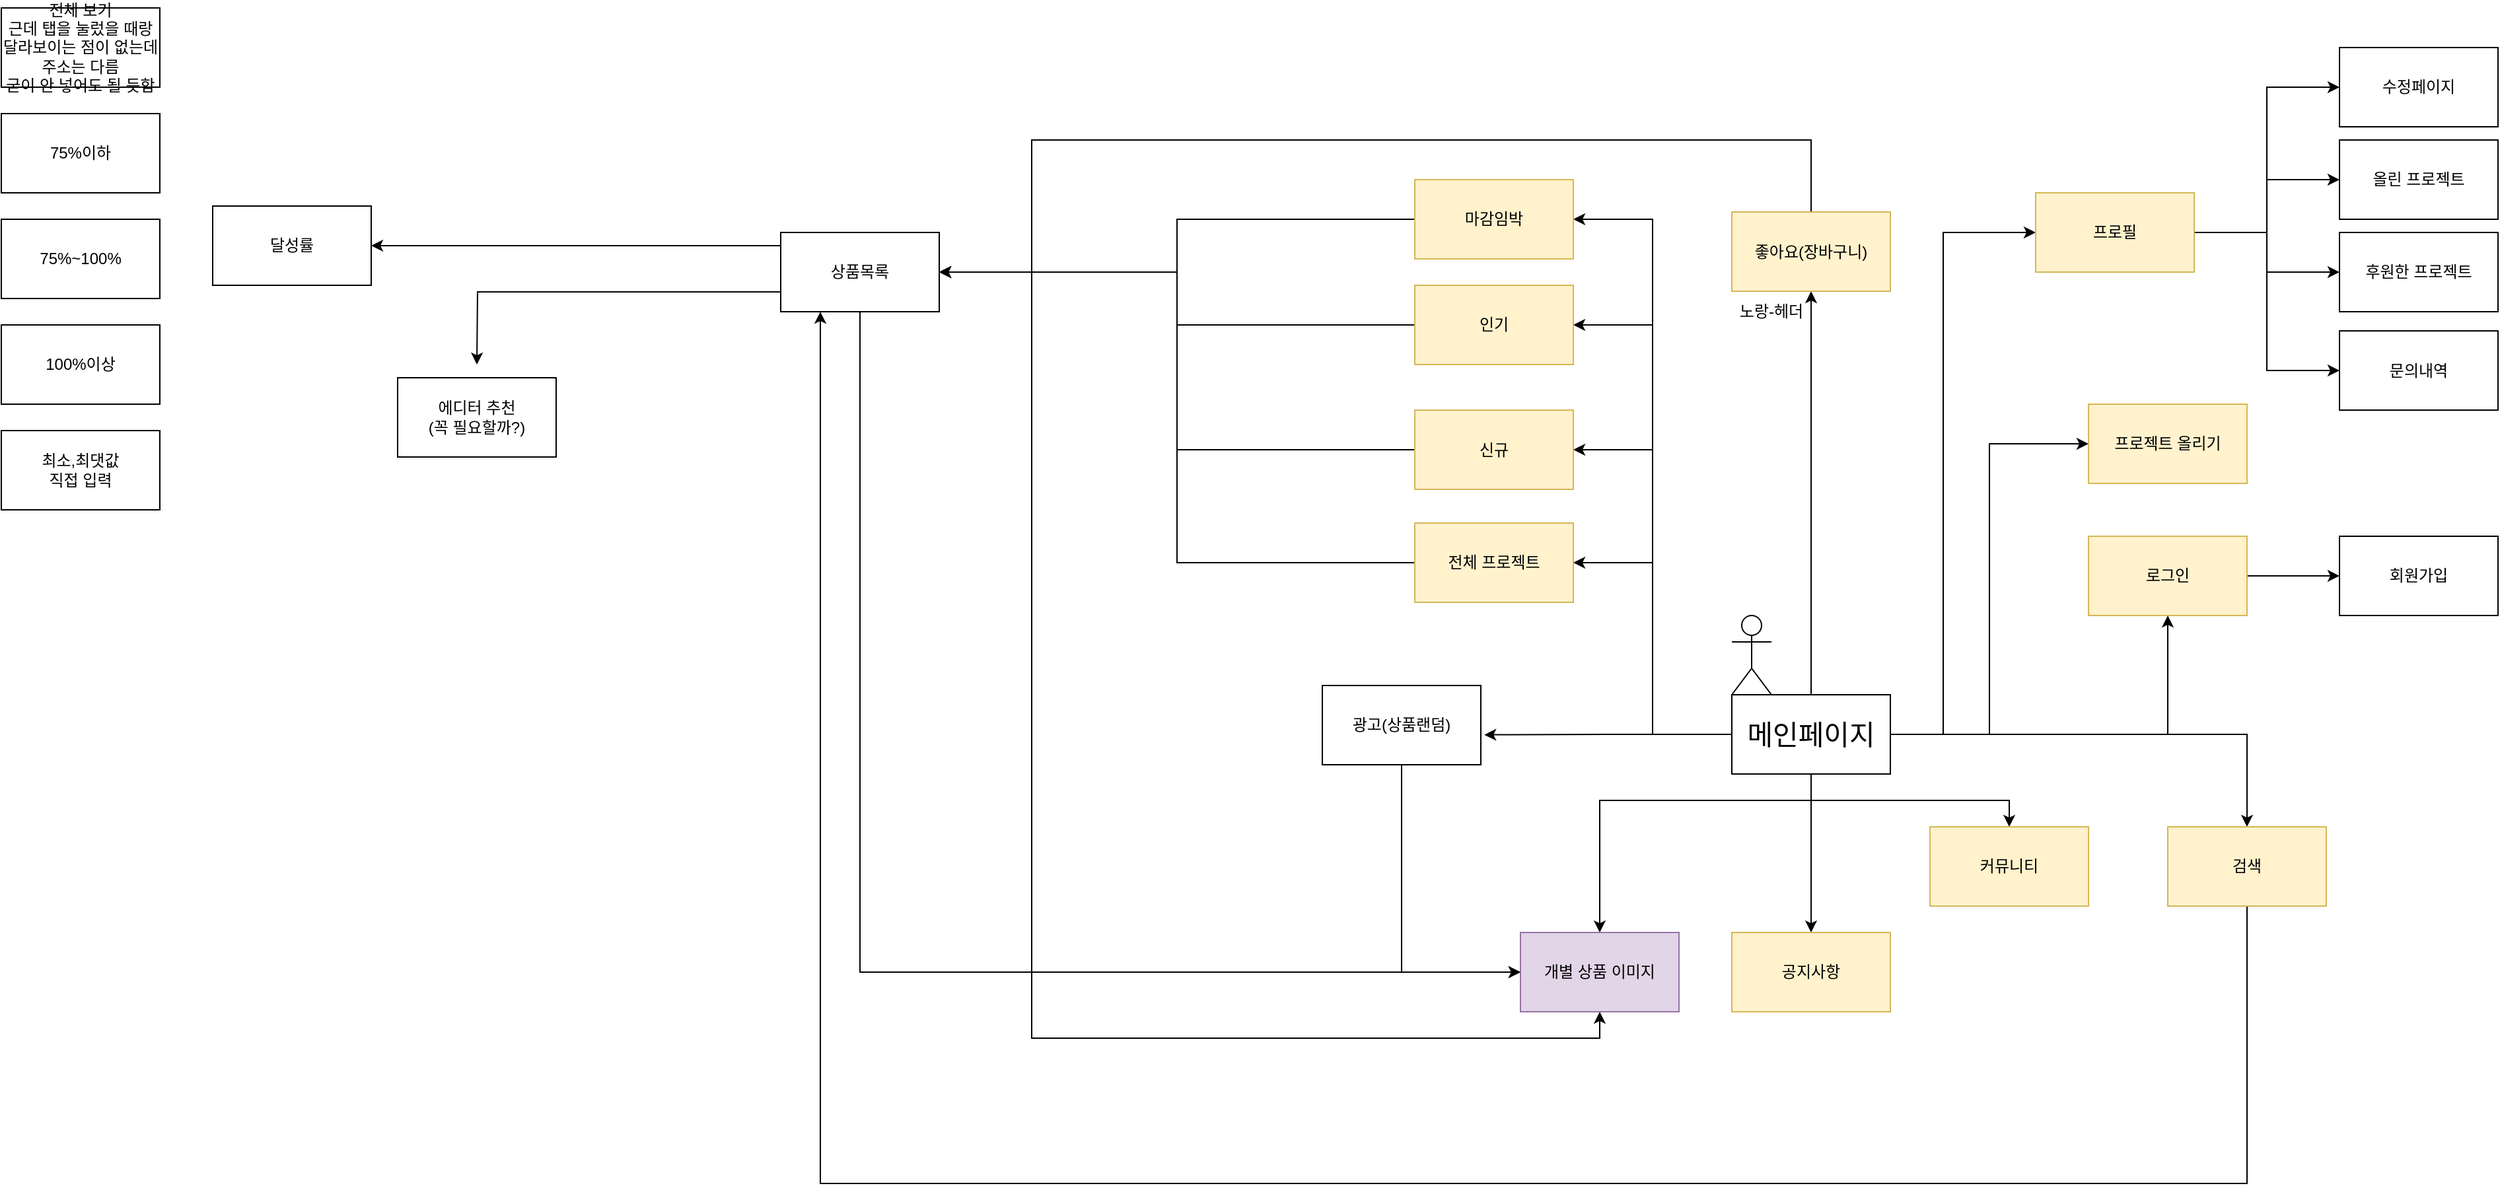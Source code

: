<mxfile version="20.3.6" type="github">
  <diagram id="umM1ArvoGKvKTqcnsH8R" name="페이지-1">
    <mxGraphModel dx="3137" dy="781" grid="1" gridSize="10" guides="1" tooltips="1" connect="1" arrows="1" fold="1" page="1" pageScale="1" pageWidth="827" pageHeight="1169" math="0" shadow="0">
      <root>
        <mxCell id="0" />
        <mxCell id="1" parent="0" />
        <mxCell id="AHylTsCr8j0bOKfd1AN2-1" value="Actor" style="shape=umlActor;verticalLabelPosition=bottom;verticalAlign=top;html=1;outlineConnect=0;" parent="1" vertex="1">
          <mxGeometry x="170" y="500" width="30" height="60" as="geometry" />
        </mxCell>
        <mxCell id="oMtmFpeShLSbiUQwDoEX-7" style="edgeStyle=orthogonalEdgeStyle;rounded=0;orthogonalLoop=1;jettySize=auto;html=1;exitX=1;exitY=0.5;exitDx=0;exitDy=0;entryX=0;entryY=0.5;entryDx=0;entryDy=0;" parent="1" source="AHylTsCr8j0bOKfd1AN2-3" target="oMtmFpeShLSbiUQwDoEX-2" edge="1">
          <mxGeometry relative="1" as="geometry">
            <Array as="points">
              <mxPoint x="330" y="590" />
              <mxPoint x="330" y="210" />
            </Array>
          </mxGeometry>
        </mxCell>
        <mxCell id="oMtmFpeShLSbiUQwDoEX-17" style="edgeStyle=orthogonalEdgeStyle;rounded=0;orthogonalLoop=1;jettySize=auto;html=1;exitX=0.5;exitY=0;exitDx=0;exitDy=0;" parent="1" source="AHylTsCr8j0bOKfd1AN2-3" target="oMtmFpeShLSbiUQwDoEX-16" edge="1">
          <mxGeometry relative="1" as="geometry" />
        </mxCell>
        <mxCell id="oMtmFpeShLSbiUQwDoEX-19" style="edgeStyle=orthogonalEdgeStyle;rounded=0;orthogonalLoop=1;jettySize=auto;html=1;exitX=0.5;exitY=1;exitDx=0;exitDy=0;" parent="1" source="AHylTsCr8j0bOKfd1AN2-3" target="oMtmFpeShLSbiUQwDoEX-18" edge="1">
          <mxGeometry relative="1" as="geometry">
            <Array as="points">
              <mxPoint x="230" y="640" />
              <mxPoint x="70" y="640" />
            </Array>
          </mxGeometry>
        </mxCell>
        <mxCell id="oMtmFpeShLSbiUQwDoEX-21" style="edgeStyle=orthogonalEdgeStyle;rounded=0;orthogonalLoop=1;jettySize=auto;html=1;exitX=0;exitY=0.5;exitDx=0;exitDy=0;entryX=1;entryY=0.5;entryDx=0;entryDy=0;" parent="1" source="AHylTsCr8j0bOKfd1AN2-3" target="oMtmFpeShLSbiUQwDoEX-20" edge="1">
          <mxGeometry relative="1" as="geometry" />
        </mxCell>
        <mxCell id="oMtmFpeShLSbiUQwDoEX-28" style="edgeStyle=orthogonalEdgeStyle;rounded=0;orthogonalLoop=1;jettySize=auto;html=1;exitX=1;exitY=0.5;exitDx=0;exitDy=0;" parent="1" source="AHylTsCr8j0bOKfd1AN2-3" target="oMtmFpeShLSbiUQwDoEX-26" edge="1">
          <mxGeometry relative="1" as="geometry" />
        </mxCell>
        <mxCell id="oMtmFpeShLSbiUQwDoEX-30" style="edgeStyle=orthogonalEdgeStyle;rounded=0;orthogonalLoop=1;jettySize=auto;html=1;exitX=0.5;exitY=1;exitDx=0;exitDy=0;" parent="1" source="AHylTsCr8j0bOKfd1AN2-3" target="oMtmFpeShLSbiUQwDoEX-24" edge="1">
          <mxGeometry relative="1" as="geometry" />
        </mxCell>
        <mxCell id="oMtmFpeShLSbiUQwDoEX-31" style="edgeStyle=orthogonalEdgeStyle;rounded=0;orthogonalLoop=1;jettySize=auto;html=1;exitX=0.5;exitY=1;exitDx=0;exitDy=0;entryX=0.5;entryY=0;entryDx=0;entryDy=0;" parent="1" source="AHylTsCr8j0bOKfd1AN2-3" target="oMtmFpeShLSbiUQwDoEX-23" edge="1">
          <mxGeometry relative="1" as="geometry" />
        </mxCell>
        <mxCell id="oMtmFpeShLSbiUQwDoEX-33" style="edgeStyle=orthogonalEdgeStyle;rounded=0;orthogonalLoop=1;jettySize=auto;html=1;exitX=0;exitY=0.5;exitDx=0;exitDy=0;entryX=1.022;entryY=0.622;entryDx=0;entryDy=0;entryPerimeter=0;" parent="1" source="AHylTsCr8j0bOKfd1AN2-3" target="oMtmFpeShLSbiUQwDoEX-32" edge="1">
          <mxGeometry relative="1" as="geometry" />
        </mxCell>
        <mxCell id="oMtmFpeShLSbiUQwDoEX-37" style="edgeStyle=orthogonalEdgeStyle;rounded=0;orthogonalLoop=1;jettySize=auto;html=1;exitX=1;exitY=0.5;exitDx=0;exitDy=0;entryX=0;entryY=0.5;entryDx=0;entryDy=0;" parent="1" source="AHylTsCr8j0bOKfd1AN2-3" target="oMtmFpeShLSbiUQwDoEX-25" edge="1">
          <mxGeometry relative="1" as="geometry" />
        </mxCell>
        <mxCell id="oMtmFpeShLSbiUQwDoEX-42" style="edgeStyle=orthogonalEdgeStyle;rounded=0;orthogonalLoop=1;jettySize=auto;html=1;exitX=0;exitY=0.5;exitDx=0;exitDy=0;entryX=1;entryY=0.5;entryDx=0;entryDy=0;" parent="1" source="AHylTsCr8j0bOKfd1AN2-3" target="oMtmFpeShLSbiUQwDoEX-40" edge="1">
          <mxGeometry relative="1" as="geometry" />
        </mxCell>
        <mxCell id="oMtmFpeShLSbiUQwDoEX-43" style="edgeStyle=orthogonalEdgeStyle;rounded=0;orthogonalLoop=1;jettySize=auto;html=1;exitX=0;exitY=0.5;exitDx=0;exitDy=0;entryX=1;entryY=0.5;entryDx=0;entryDy=0;" parent="1" source="AHylTsCr8j0bOKfd1AN2-3" target="oMtmFpeShLSbiUQwDoEX-39" edge="1">
          <mxGeometry relative="1" as="geometry" />
        </mxCell>
        <mxCell id="oMtmFpeShLSbiUQwDoEX-44" style="edgeStyle=orthogonalEdgeStyle;rounded=0;orthogonalLoop=1;jettySize=auto;html=1;exitX=0;exitY=0.5;exitDx=0;exitDy=0;entryX=1;entryY=0.5;entryDx=0;entryDy=0;" parent="1" source="AHylTsCr8j0bOKfd1AN2-3" target="oMtmFpeShLSbiUQwDoEX-41" edge="1">
          <mxGeometry relative="1" as="geometry">
            <Array as="points">
              <mxPoint x="110" y="590" />
              <mxPoint x="110" y="200" />
            </Array>
          </mxGeometry>
        </mxCell>
        <mxCell id="oMtmFpeShLSbiUQwDoEX-46" style="edgeStyle=orthogonalEdgeStyle;rounded=0;orthogonalLoop=1;jettySize=auto;html=1;exitX=1;exitY=0.5;exitDx=0;exitDy=0;entryX=0.5;entryY=0;entryDx=0;entryDy=0;" parent="1" source="AHylTsCr8j0bOKfd1AN2-3" target="oMtmFpeShLSbiUQwDoEX-45" edge="1">
          <mxGeometry relative="1" as="geometry" />
        </mxCell>
        <mxCell id="AHylTsCr8j0bOKfd1AN2-3" value="&lt;font style=&quot;font-size: 21px;&quot;&gt;메인페이지&lt;/font&gt;" style="rounded=0;whiteSpace=wrap;html=1;" parent="1" vertex="1">
          <mxGeometry x="170" y="560" width="120" height="60" as="geometry" />
        </mxCell>
        <mxCell id="oMtmFpeShLSbiUQwDoEX-1" value="수정페이지" style="rounded=0;whiteSpace=wrap;html=1;" parent="1" vertex="1">
          <mxGeometry x="630" y="70" width="120" height="60" as="geometry" />
        </mxCell>
        <mxCell id="oMtmFpeShLSbiUQwDoEX-8" style="edgeStyle=orthogonalEdgeStyle;rounded=0;orthogonalLoop=1;jettySize=auto;html=1;exitX=1;exitY=0.5;exitDx=0;exitDy=0;entryX=0;entryY=0.5;entryDx=0;entryDy=0;" parent="1" source="oMtmFpeShLSbiUQwDoEX-2" target="oMtmFpeShLSbiUQwDoEX-1" edge="1">
          <mxGeometry relative="1" as="geometry" />
        </mxCell>
        <mxCell id="oMtmFpeShLSbiUQwDoEX-10" style="edgeStyle=orthogonalEdgeStyle;rounded=0;orthogonalLoop=1;jettySize=auto;html=1;exitX=1;exitY=0.5;exitDx=0;exitDy=0;entryX=0;entryY=0.5;entryDx=0;entryDy=0;" parent="1" source="oMtmFpeShLSbiUQwDoEX-2" target="oMtmFpeShLSbiUQwDoEX-9" edge="1">
          <mxGeometry relative="1" as="geometry" />
        </mxCell>
        <mxCell id="oMtmFpeShLSbiUQwDoEX-12" style="edgeStyle=orthogonalEdgeStyle;rounded=0;orthogonalLoop=1;jettySize=auto;html=1;exitX=1;exitY=0.5;exitDx=0;exitDy=0;entryX=0;entryY=0.5;entryDx=0;entryDy=0;" parent="1" source="oMtmFpeShLSbiUQwDoEX-2" target="oMtmFpeShLSbiUQwDoEX-11" edge="1">
          <mxGeometry relative="1" as="geometry" />
        </mxCell>
        <mxCell id="oMtmFpeShLSbiUQwDoEX-15" style="edgeStyle=orthogonalEdgeStyle;rounded=0;orthogonalLoop=1;jettySize=auto;html=1;exitX=1;exitY=0.5;exitDx=0;exitDy=0;entryX=0;entryY=0.5;entryDx=0;entryDy=0;" parent="1" source="oMtmFpeShLSbiUQwDoEX-2" target="oMtmFpeShLSbiUQwDoEX-14" edge="1">
          <mxGeometry relative="1" as="geometry" />
        </mxCell>
        <mxCell id="oMtmFpeShLSbiUQwDoEX-2" value="프로필" style="rounded=0;whiteSpace=wrap;html=1;fillColor=#fff2cc;strokeColor=#d6b656;" parent="1" vertex="1">
          <mxGeometry x="400" y="180" width="120" height="60" as="geometry" />
        </mxCell>
        <mxCell id="oMtmFpeShLSbiUQwDoEX-9" value="올린 프로젝트" style="rounded=0;whiteSpace=wrap;html=1;" parent="1" vertex="1">
          <mxGeometry x="630" y="140" width="120" height="60" as="geometry" />
        </mxCell>
        <mxCell id="oMtmFpeShLSbiUQwDoEX-11" value="후원한 프로젝트" style="rounded=0;whiteSpace=wrap;html=1;" parent="1" vertex="1">
          <mxGeometry x="630" y="210" width="120" height="60" as="geometry" />
        </mxCell>
        <mxCell id="oMtmFpeShLSbiUQwDoEX-14" value="문의내역" style="rounded=0;whiteSpace=wrap;html=1;" parent="1" vertex="1">
          <mxGeometry x="630" y="284.5" width="120" height="60" as="geometry" />
        </mxCell>
        <mxCell id="MdfvJDK-3MUJhpuWnFiX-1" style="edgeStyle=orthogonalEdgeStyle;rounded=0;orthogonalLoop=1;jettySize=auto;html=1;exitX=0.5;exitY=0;exitDx=0;exitDy=0;entryX=0.5;entryY=1;entryDx=0;entryDy=0;" parent="1" source="oMtmFpeShLSbiUQwDoEX-16" target="oMtmFpeShLSbiUQwDoEX-18" edge="1">
          <mxGeometry relative="1" as="geometry">
            <Array as="points">
              <mxPoint x="230" y="140" />
              <mxPoint x="-360" y="140" />
              <mxPoint x="-360" y="820" />
              <mxPoint x="70" y="820" />
            </Array>
          </mxGeometry>
        </mxCell>
        <mxCell id="oMtmFpeShLSbiUQwDoEX-16" value="좋아요(장바구니)" style="rounded=0;whiteSpace=wrap;html=1;fillColor=#fff2cc;strokeColor=#d6b656;" parent="1" vertex="1">
          <mxGeometry x="170" y="194.5" width="120" height="60" as="geometry" />
        </mxCell>
        <mxCell id="oMtmFpeShLSbiUQwDoEX-18" value="개별 상품 이미지" style="rounded=0;whiteSpace=wrap;html=1;fillColor=#e1d5e7;strokeColor=#9673a6;" parent="1" vertex="1">
          <mxGeometry x="10" y="740" width="120" height="60" as="geometry" />
        </mxCell>
        <mxCell id="oMtmFpeShLSbiUQwDoEX-57" style="edgeStyle=orthogonalEdgeStyle;rounded=0;orthogonalLoop=1;jettySize=auto;html=1;exitX=0;exitY=0.5;exitDx=0;exitDy=0;entryX=1;entryY=0.5;entryDx=0;entryDy=0;" parent="1" source="oMtmFpeShLSbiUQwDoEX-20" target="oMtmFpeShLSbiUQwDoEX-49" edge="1">
          <mxGeometry relative="1" as="geometry" />
        </mxCell>
        <mxCell id="oMtmFpeShLSbiUQwDoEX-20" value="전체 프로젝트" style="rounded=0;whiteSpace=wrap;html=1;fillColor=#fff2cc;strokeColor=#d6b656;" parent="1" vertex="1">
          <mxGeometry x="-70" y="430" width="120" height="60" as="geometry" />
        </mxCell>
        <mxCell id="oMtmFpeShLSbiUQwDoEX-22" value="노랑-헤더" style="text;html=1;strokeColor=none;fillColor=none;align=center;verticalAlign=middle;whiteSpace=wrap;rounded=0;" parent="1" vertex="1">
          <mxGeometry x="170" y="254.5" width="60" height="30" as="geometry" />
        </mxCell>
        <mxCell id="oMtmFpeShLSbiUQwDoEX-23" value="커뮤니티" style="rounded=0;whiteSpace=wrap;html=1;fillColor=#fff2cc;strokeColor=#d6b656;" parent="1" vertex="1">
          <mxGeometry x="320" y="660" width="120" height="60" as="geometry" />
        </mxCell>
        <mxCell id="oMtmFpeShLSbiUQwDoEX-24" value="공지사항" style="rounded=0;whiteSpace=wrap;html=1;fillColor=#fff2cc;strokeColor=#d6b656;" parent="1" vertex="1">
          <mxGeometry x="170" y="740" width="120" height="60" as="geometry" />
        </mxCell>
        <mxCell id="oMtmFpeShLSbiUQwDoEX-25" value="프로젝트 올리기" style="rounded=0;whiteSpace=wrap;html=1;fillColor=#fff2cc;strokeColor=#d6b656;" parent="1" vertex="1">
          <mxGeometry x="440" y="340" width="120" height="60" as="geometry" />
        </mxCell>
        <mxCell id="oMtmFpeShLSbiUQwDoEX-29" style="edgeStyle=orthogonalEdgeStyle;rounded=0;orthogonalLoop=1;jettySize=auto;html=1;exitX=1;exitY=0.5;exitDx=0;exitDy=0;entryX=0;entryY=0.5;entryDx=0;entryDy=0;" parent="1" source="oMtmFpeShLSbiUQwDoEX-26" target="oMtmFpeShLSbiUQwDoEX-27" edge="1">
          <mxGeometry relative="1" as="geometry" />
        </mxCell>
        <mxCell id="oMtmFpeShLSbiUQwDoEX-26" value="로그인" style="rounded=0;whiteSpace=wrap;html=1;fillColor=#fff2cc;strokeColor=#d6b656;" parent="1" vertex="1">
          <mxGeometry x="440" y="440" width="120" height="60" as="geometry" />
        </mxCell>
        <mxCell id="oMtmFpeShLSbiUQwDoEX-27" value="회원가입" style="rounded=0;whiteSpace=wrap;html=1;" parent="1" vertex="1">
          <mxGeometry x="630" y="440" width="120" height="60" as="geometry" />
        </mxCell>
        <mxCell id="oMtmFpeShLSbiUQwDoEX-36" style="edgeStyle=orthogonalEdgeStyle;rounded=0;orthogonalLoop=1;jettySize=auto;html=1;exitX=0.5;exitY=1;exitDx=0;exitDy=0;entryX=0;entryY=0.5;entryDx=0;entryDy=0;" parent="1" source="oMtmFpeShLSbiUQwDoEX-32" target="oMtmFpeShLSbiUQwDoEX-18" edge="1">
          <mxGeometry relative="1" as="geometry" />
        </mxCell>
        <mxCell id="oMtmFpeShLSbiUQwDoEX-32" value="광고(상품랜덤)" style="rounded=0;whiteSpace=wrap;html=1;" parent="1" vertex="1">
          <mxGeometry x="-140" y="553" width="120" height="60" as="geometry" />
        </mxCell>
        <mxCell id="oMtmFpeShLSbiUQwDoEX-54" style="edgeStyle=orthogonalEdgeStyle;rounded=0;orthogonalLoop=1;jettySize=auto;html=1;exitX=0;exitY=0.5;exitDx=0;exitDy=0;entryX=1;entryY=0.5;entryDx=0;entryDy=0;" parent="1" source="oMtmFpeShLSbiUQwDoEX-39" target="oMtmFpeShLSbiUQwDoEX-49" edge="1">
          <mxGeometry relative="1" as="geometry" />
        </mxCell>
        <mxCell id="oMtmFpeShLSbiUQwDoEX-39" value="인기" style="rounded=0;whiteSpace=wrap;html=1;fillColor=#fff2cc;strokeColor=#d6b656;" parent="1" vertex="1">
          <mxGeometry x="-70" y="250" width="120" height="60" as="geometry" />
        </mxCell>
        <mxCell id="oMtmFpeShLSbiUQwDoEX-56" style="edgeStyle=orthogonalEdgeStyle;rounded=0;orthogonalLoop=1;jettySize=auto;html=1;exitX=0;exitY=0.5;exitDx=0;exitDy=0;entryX=1;entryY=0.5;entryDx=0;entryDy=0;" parent="1" source="oMtmFpeShLSbiUQwDoEX-40" target="oMtmFpeShLSbiUQwDoEX-49" edge="1">
          <mxGeometry relative="1" as="geometry" />
        </mxCell>
        <mxCell id="oMtmFpeShLSbiUQwDoEX-40" value="신규" style="rounded=0;whiteSpace=wrap;html=1;fillColor=#fff2cc;strokeColor=#d6b656;" parent="1" vertex="1">
          <mxGeometry x="-70" y="344.5" width="120" height="60" as="geometry" />
        </mxCell>
        <mxCell id="oMtmFpeShLSbiUQwDoEX-50" style="edgeStyle=orthogonalEdgeStyle;rounded=0;orthogonalLoop=1;jettySize=auto;html=1;entryX=1;entryY=0.5;entryDx=0;entryDy=0;" parent="1" source="oMtmFpeShLSbiUQwDoEX-41" target="oMtmFpeShLSbiUQwDoEX-49" edge="1">
          <mxGeometry relative="1" as="geometry" />
        </mxCell>
        <mxCell id="oMtmFpeShLSbiUQwDoEX-41" value="마감임박" style="rounded=0;whiteSpace=wrap;html=1;fillColor=#fff2cc;strokeColor=#d6b656;" parent="1" vertex="1">
          <mxGeometry x="-70" y="170" width="120" height="60" as="geometry" />
        </mxCell>
        <mxCell id="MdfvJDK-3MUJhpuWnFiX-2" style="edgeStyle=orthogonalEdgeStyle;rounded=0;orthogonalLoop=1;jettySize=auto;html=1;exitX=0.5;exitY=1;exitDx=0;exitDy=0;entryX=0.25;entryY=1;entryDx=0;entryDy=0;" parent="1" source="oMtmFpeShLSbiUQwDoEX-45" target="oMtmFpeShLSbiUQwDoEX-49" edge="1">
          <mxGeometry relative="1" as="geometry">
            <Array as="points">
              <mxPoint x="560" y="930" />
              <mxPoint x="-520" y="930" />
            </Array>
          </mxGeometry>
        </mxCell>
        <mxCell id="oMtmFpeShLSbiUQwDoEX-45" value="검색" style="rounded=0;whiteSpace=wrap;html=1;fillColor=#fff2cc;strokeColor=#d6b656;" parent="1" vertex="1">
          <mxGeometry x="500" y="660" width="120" height="60" as="geometry" />
        </mxCell>
        <mxCell id="oMtmFpeShLSbiUQwDoEX-53" style="edgeStyle=orthogonalEdgeStyle;rounded=0;orthogonalLoop=1;jettySize=auto;html=1;exitX=0.5;exitY=1;exitDx=0;exitDy=0;entryX=0;entryY=0.5;entryDx=0;entryDy=0;" parent="1" source="oMtmFpeShLSbiUQwDoEX-49" target="oMtmFpeShLSbiUQwDoEX-18" edge="1">
          <mxGeometry relative="1" as="geometry" />
        </mxCell>
        <mxCell id="oHjlom7W9EIAhRzlkXhr-2" style="edgeStyle=orthogonalEdgeStyle;rounded=0;orthogonalLoop=1;jettySize=auto;html=1;exitX=0;exitY=0.5;exitDx=0;exitDy=0;entryX=1;entryY=0.5;entryDx=0;entryDy=0;" parent="1" source="oMtmFpeShLSbiUQwDoEX-49" target="oHjlom7W9EIAhRzlkXhr-1" edge="1">
          <mxGeometry relative="1" as="geometry">
            <Array as="points">
              <mxPoint x="-550" y="220" />
            </Array>
          </mxGeometry>
        </mxCell>
        <mxCell id="oHjlom7W9EIAhRzlkXhr-10" style="edgeStyle=orthogonalEdgeStyle;rounded=0;orthogonalLoop=1;jettySize=auto;html=1;exitX=0;exitY=0.75;exitDx=0;exitDy=0;" parent="1" source="oMtmFpeShLSbiUQwDoEX-49" edge="1">
          <mxGeometry relative="1" as="geometry">
            <mxPoint x="-780" y="310" as="targetPoint" />
          </mxGeometry>
        </mxCell>
        <mxCell id="oMtmFpeShLSbiUQwDoEX-49" value="상품목록" style="rounded=0;whiteSpace=wrap;html=1;" parent="1" vertex="1">
          <mxGeometry x="-550" y="210" width="120" height="60" as="geometry" />
        </mxCell>
        <mxCell id="oHjlom7W9EIAhRzlkXhr-1" value="달성률" style="rounded=0;whiteSpace=wrap;html=1;" parent="1" vertex="1">
          <mxGeometry x="-980" y="190" width="120" height="60" as="geometry" />
        </mxCell>
        <mxCell id="oHjlom7W9EIAhRzlkXhr-4" value="전체 보기&lt;br&gt;근데 탭을 눌렀을 때랑 달라보이는 점이 없는데 주소는 다름&lt;br&gt;굳이 안 넣어도 될 듯함" style="rounded=0;whiteSpace=wrap;html=1;" parent="1" vertex="1">
          <mxGeometry x="-1140" y="40" width="120" height="60" as="geometry" />
        </mxCell>
        <mxCell id="oHjlom7W9EIAhRzlkXhr-5" value="75%이하" style="rounded=0;whiteSpace=wrap;html=1;" parent="1" vertex="1">
          <mxGeometry x="-1140" y="120" width="120" height="60" as="geometry" />
        </mxCell>
        <mxCell id="oHjlom7W9EIAhRzlkXhr-6" value="75%~100%" style="rounded=0;whiteSpace=wrap;html=1;" parent="1" vertex="1">
          <mxGeometry x="-1140" y="200" width="120" height="60" as="geometry" />
        </mxCell>
        <mxCell id="oHjlom7W9EIAhRzlkXhr-7" value="100%이상" style="rounded=0;whiteSpace=wrap;html=1;" parent="1" vertex="1">
          <mxGeometry x="-1140" y="280" width="120" height="60" as="geometry" />
        </mxCell>
        <mxCell id="oHjlom7W9EIAhRzlkXhr-8" value="최소,최댓값 &lt;br&gt;직접 입력" style="rounded=0;whiteSpace=wrap;html=1;" parent="1" vertex="1">
          <mxGeometry x="-1140" y="360" width="120" height="60" as="geometry" />
        </mxCell>
        <mxCell id="oHjlom7W9EIAhRzlkXhr-11" value="에디터 추천&lt;br&gt;(꼭 필요할까?)" style="rounded=0;whiteSpace=wrap;html=1;" parent="1" vertex="1">
          <mxGeometry x="-840" y="320" width="120" height="60" as="geometry" />
        </mxCell>
      </root>
    </mxGraphModel>
  </diagram>
</mxfile>
